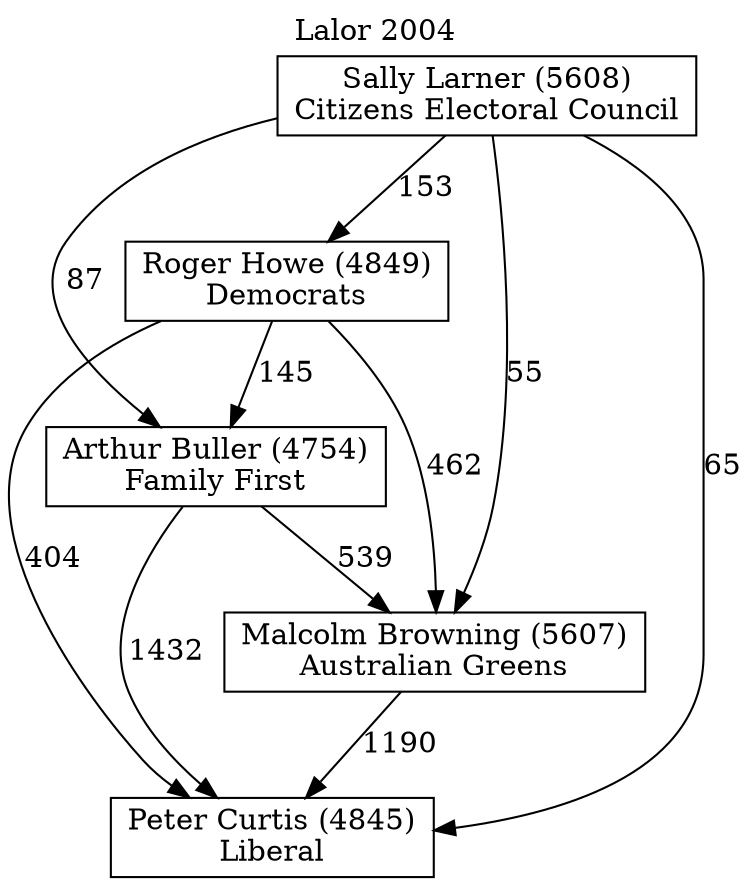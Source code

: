 // House preference flow
digraph "Peter Curtis (4845)_Lalor_2004" {
	graph [label="Lalor 2004" labelloc=t mclimit=10]
	node [shape=box]
	"Peter Curtis (4845)" [label="Peter Curtis (4845)
Liberal"]
	"Malcolm Browning (5607)" [label="Malcolm Browning (5607)
Australian Greens"]
	"Arthur Buller (4754)" [label="Arthur Buller (4754)
Family First"]
	"Roger Howe (4849)" [label="Roger Howe (4849)
Democrats"]
	"Sally Larner (5608)" [label="Sally Larner (5608)
Citizens Electoral Council"]
	"Malcolm Browning (5607)" -> "Peter Curtis (4845)" [label=1190]
	"Arthur Buller (4754)" -> "Malcolm Browning (5607)" [label=539]
	"Roger Howe (4849)" -> "Arthur Buller (4754)" [label=145]
	"Sally Larner (5608)" -> "Roger Howe (4849)" [label=153]
	"Arthur Buller (4754)" -> "Peter Curtis (4845)" [label=1432]
	"Roger Howe (4849)" -> "Peter Curtis (4845)" [label=404]
	"Sally Larner (5608)" -> "Peter Curtis (4845)" [label=65]
	"Sally Larner (5608)" -> "Arthur Buller (4754)" [label=87]
	"Roger Howe (4849)" -> "Malcolm Browning (5607)" [label=462]
	"Sally Larner (5608)" -> "Malcolm Browning (5607)" [label=55]
}
